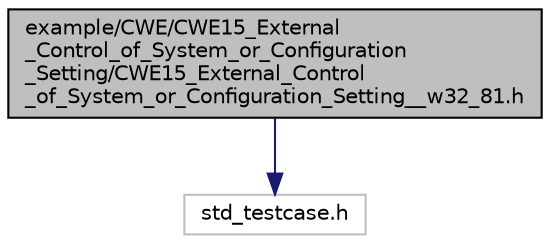 digraph "example/CWE/CWE15_External_Control_of_System_or_Configuration_Setting/CWE15_External_Control_of_System_or_Configuration_Setting__w32_81.h"
{
  edge [fontname="Helvetica",fontsize="10",labelfontname="Helvetica",labelfontsize="10"];
  node [fontname="Helvetica",fontsize="10",shape=record];
  Node0 [label="example/CWE/CWE15_External\l_Control_of_System_or_Configuration\l_Setting/CWE15_External_Control\l_of_System_or_Configuration_Setting__w32_81.h",height=0.2,width=0.4,color="black", fillcolor="grey75", style="filled", fontcolor="black"];
  Node0 -> Node1 [color="midnightblue",fontsize="10",style="solid",fontname="Helvetica"];
  Node1 [label="std_testcase.h",height=0.2,width=0.4,color="grey75", fillcolor="white", style="filled"];
}
